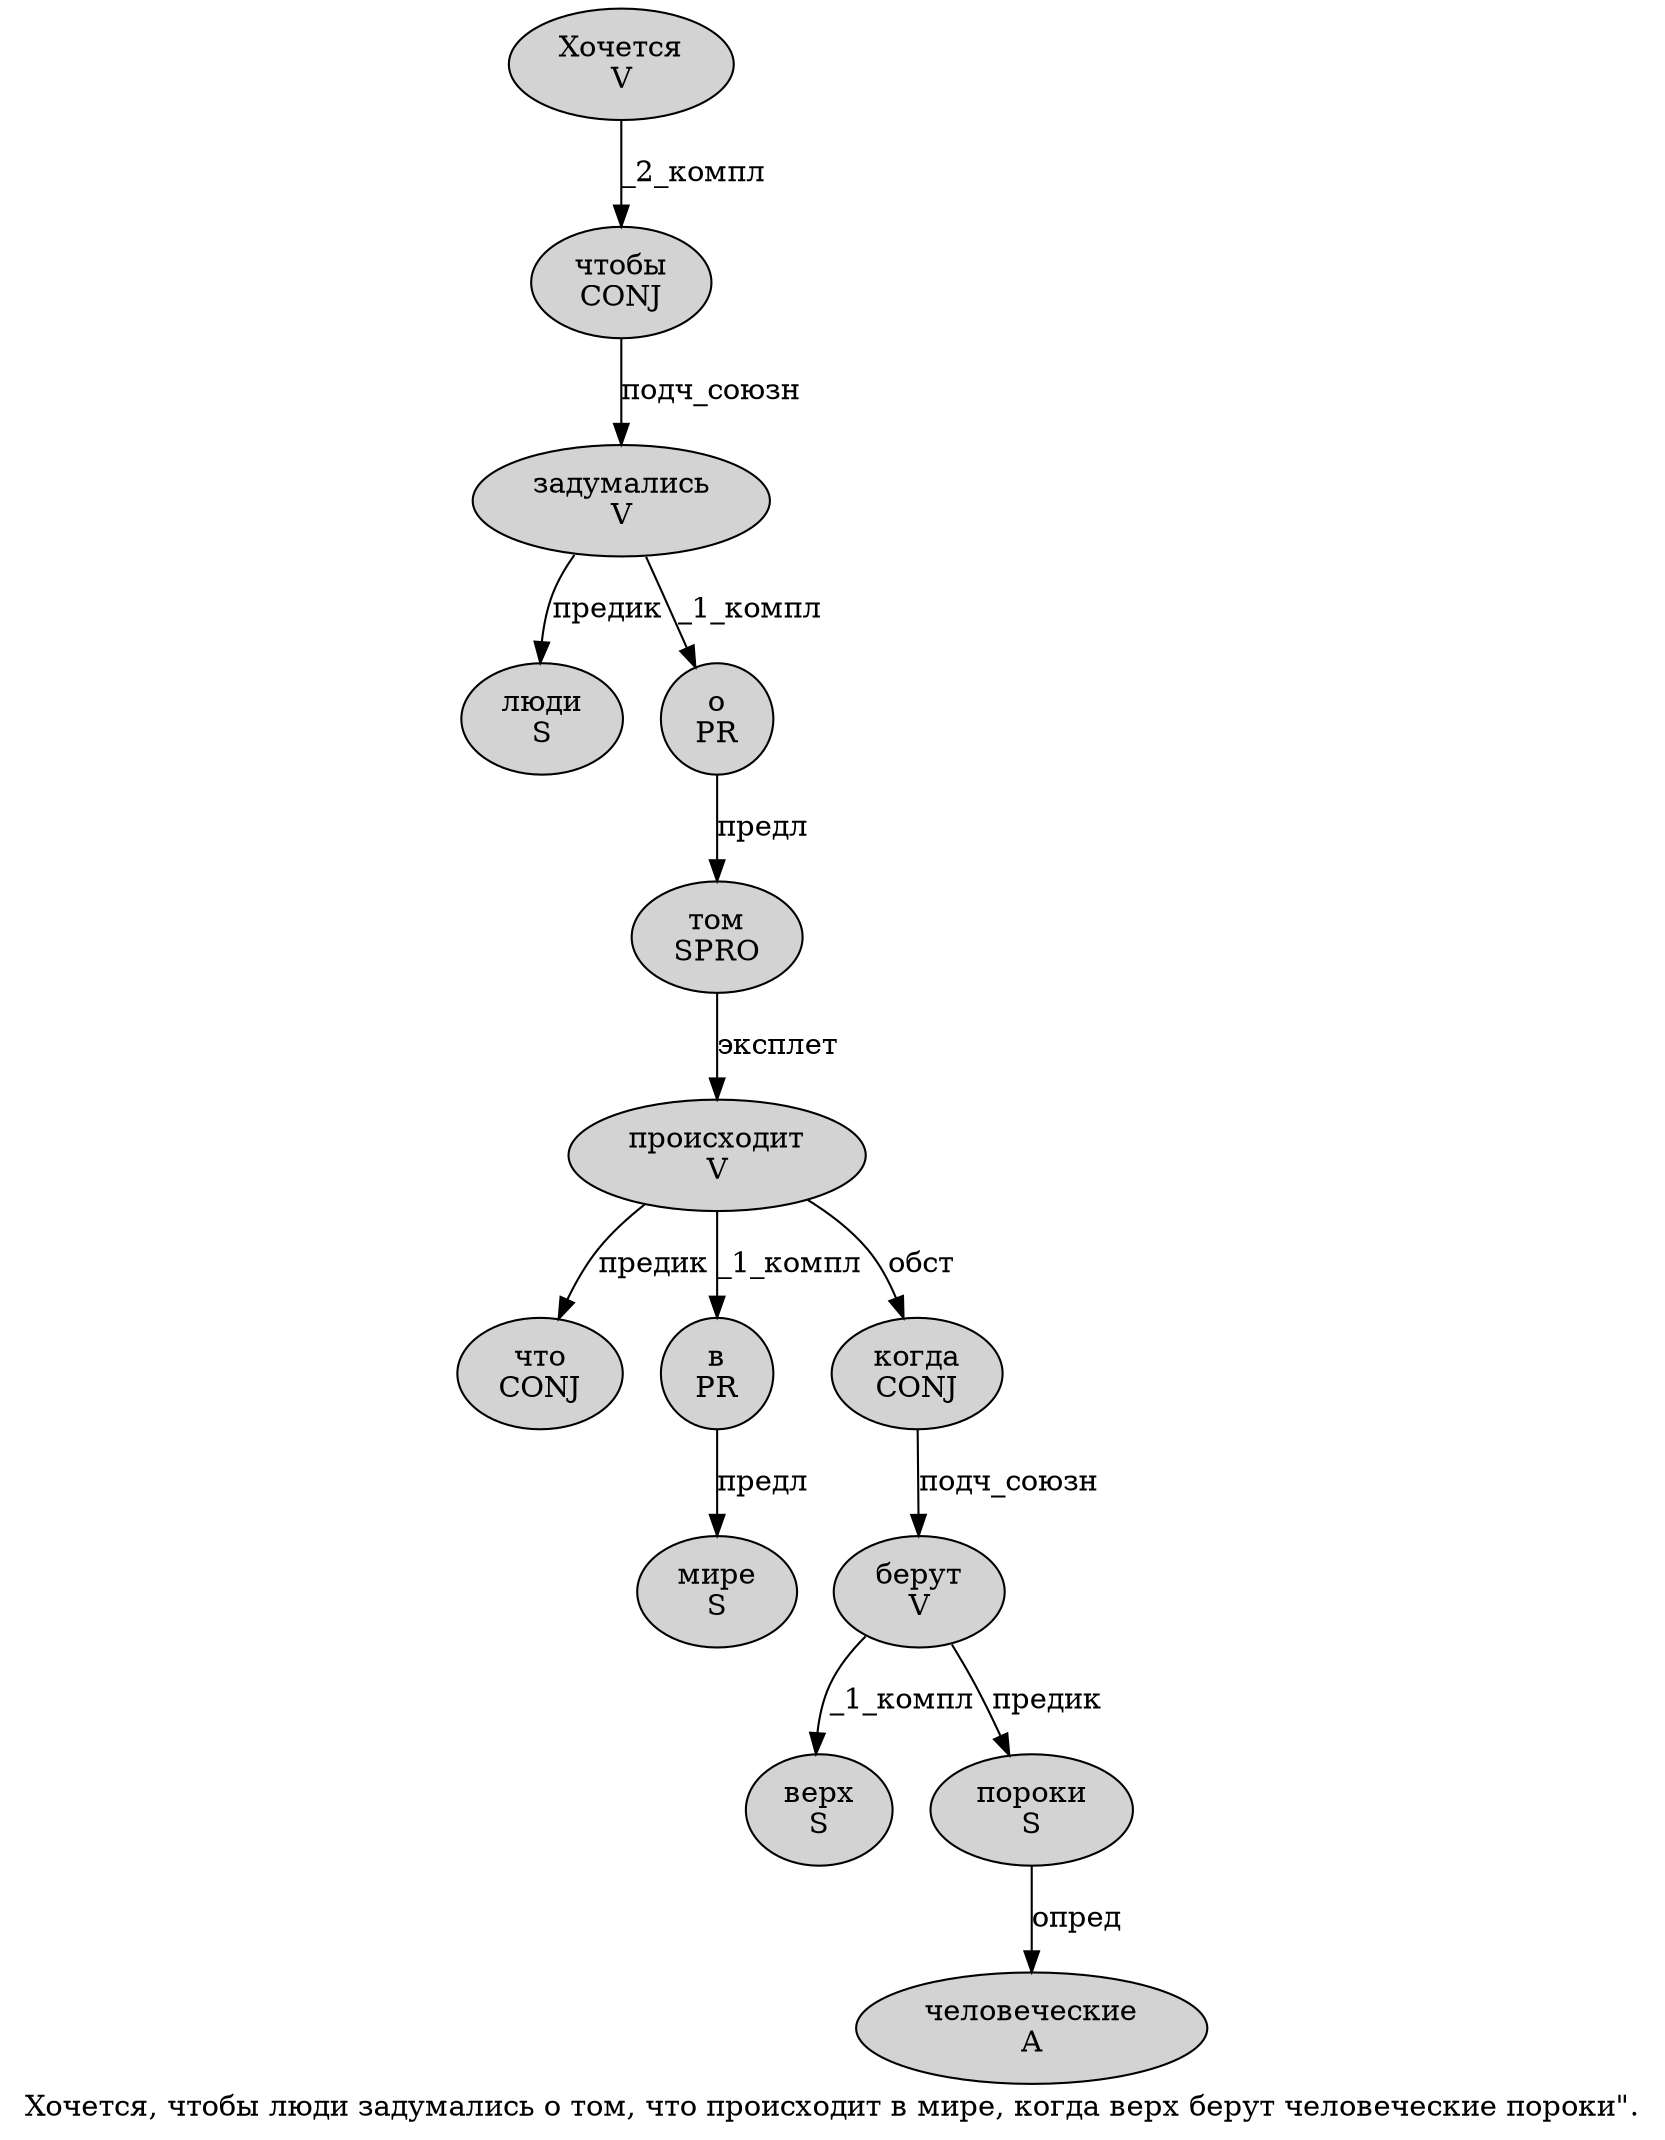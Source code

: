 digraph SENTENCE_233 {
	graph [label="Хочется, чтобы люди задумались о том, что происходит в мире, когда верх берут человеческие пороки\"."]
	node [style=filled]
		0 [label="Хочется
V" color="" fillcolor=lightgray penwidth=1 shape=ellipse]
		2 [label="чтобы
CONJ" color="" fillcolor=lightgray penwidth=1 shape=ellipse]
		3 [label="люди
S" color="" fillcolor=lightgray penwidth=1 shape=ellipse]
		4 [label="задумались
V" color="" fillcolor=lightgray penwidth=1 shape=ellipse]
		5 [label="о
PR" color="" fillcolor=lightgray penwidth=1 shape=ellipse]
		6 [label="том
SPRO" color="" fillcolor=lightgray penwidth=1 shape=ellipse]
		8 [label="что
CONJ" color="" fillcolor=lightgray penwidth=1 shape=ellipse]
		9 [label="происходит
V" color="" fillcolor=lightgray penwidth=1 shape=ellipse]
		10 [label="в
PR" color="" fillcolor=lightgray penwidth=1 shape=ellipse]
		11 [label="мире
S" color="" fillcolor=lightgray penwidth=1 shape=ellipse]
		13 [label="когда
CONJ" color="" fillcolor=lightgray penwidth=1 shape=ellipse]
		14 [label="верх
S" color="" fillcolor=lightgray penwidth=1 shape=ellipse]
		15 [label="берут
V" color="" fillcolor=lightgray penwidth=1 shape=ellipse]
		16 [label="человеческие
A" color="" fillcolor=lightgray penwidth=1 shape=ellipse]
		17 [label="пороки
S" color="" fillcolor=lightgray penwidth=1 shape=ellipse]
			17 -> 16 [label="опред"]
			10 -> 11 [label="предл"]
			2 -> 4 [label="подч_союзн"]
			15 -> 14 [label="_1_компл"]
			15 -> 17 [label="предик"]
			13 -> 15 [label="подч_союзн"]
			6 -> 9 [label="эксплет"]
			4 -> 3 [label="предик"]
			4 -> 5 [label="_1_компл"]
			9 -> 8 [label="предик"]
			9 -> 10 [label="_1_компл"]
			9 -> 13 [label="обст"]
			5 -> 6 [label="предл"]
			0 -> 2 [label="_2_компл"]
}